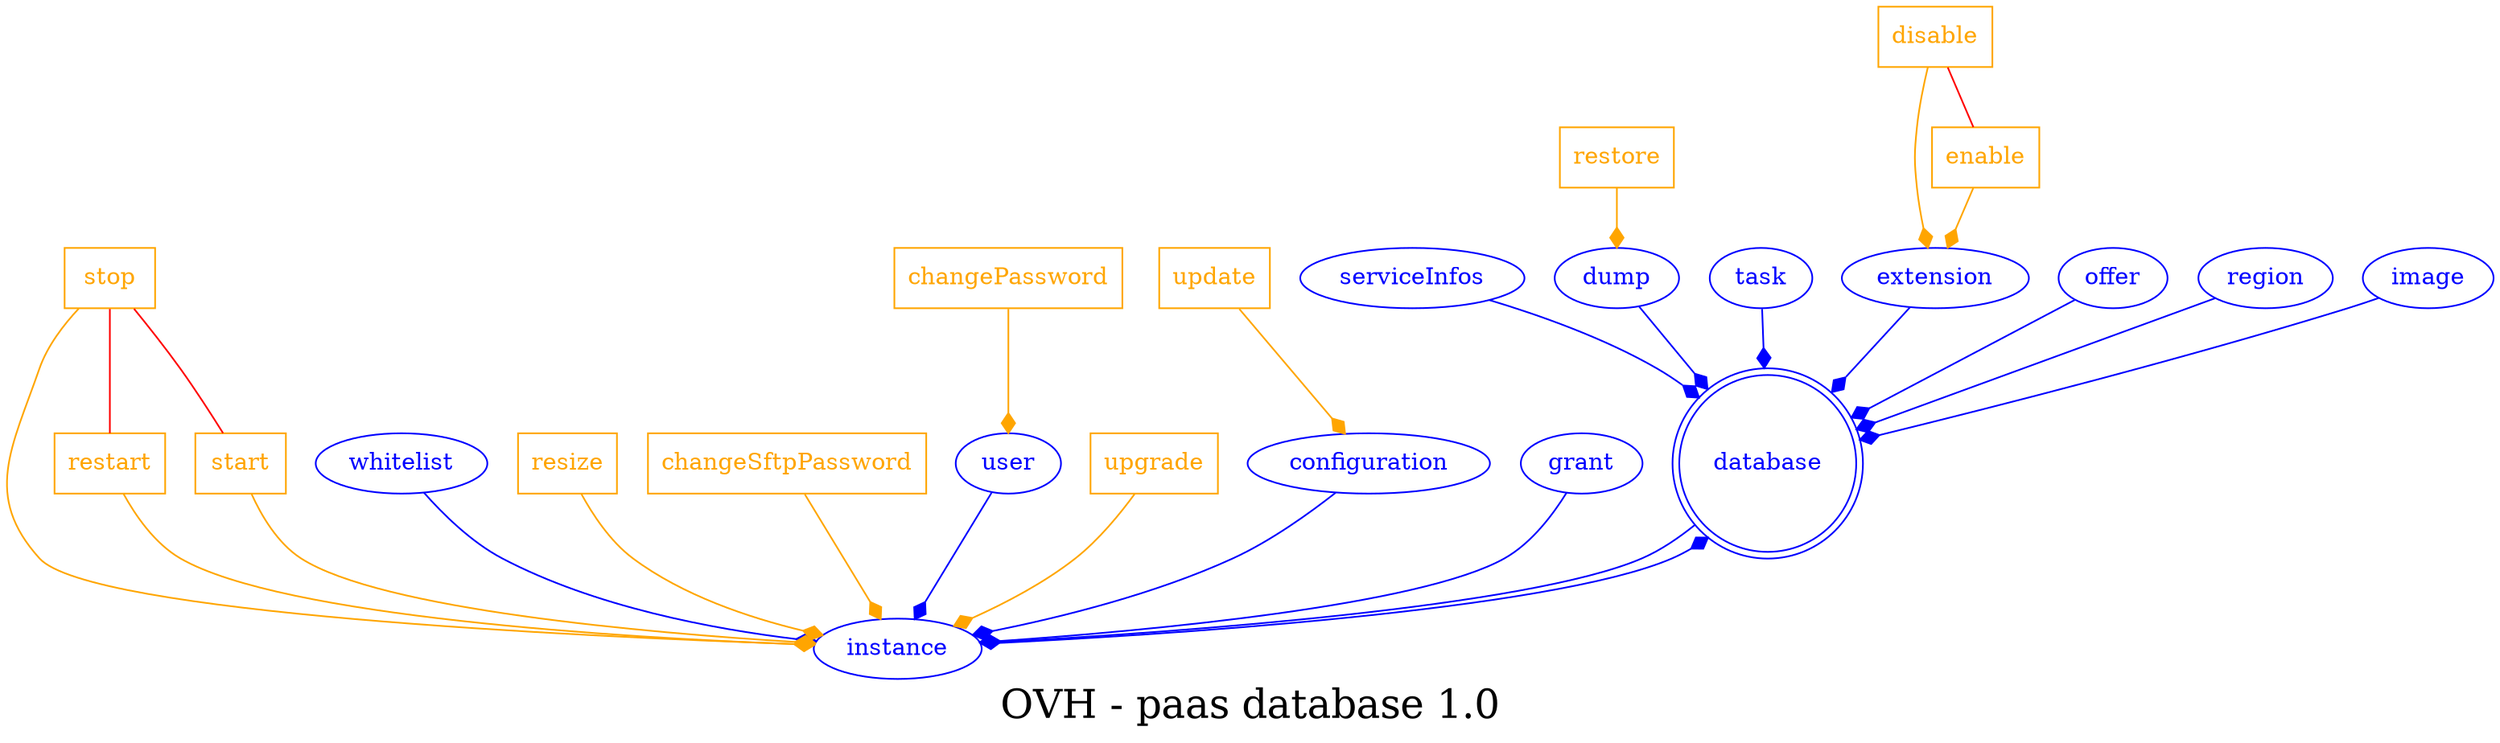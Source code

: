 digraph LexiconGraph {
graph[label="OVH - paas database 1.0", fontsize=24]
splines=true
"database" [color=blue, fontcolor=blue, shape=doublecircle]
"serviceInfos" -> "database" [color=blue, fontcolor=blue, arrowhead=diamond, arrowtail=none]
"serviceInfos" [color=blue, fontcolor=blue, shape=ellipse]
"dump" -> "database" [color=blue, fontcolor=blue, arrowhead=diamond, arrowtail=none]
"dump" [color=blue, fontcolor=blue, shape=ellipse]
"restore" [color=orange, fontcolor=orange, shape=box]
"restore" -> "dump" [color=orange, fontcolor=orange, arrowhead=diamond, arrowtail=none]
"task" -> "database" [color=blue, fontcolor=blue, arrowhead=diamond, arrowtail=none]
"task" [color=blue, fontcolor=blue, shape=ellipse]
"instance" -> "database" [color=blue, fontcolor=blue, arrowhead=diamond, arrowtail=none]
"instance" [color=blue, fontcolor=blue, shape=ellipse]
"restart" [color=orange, fontcolor=orange, shape=box]
"restart" -> "instance" [color=orange, fontcolor=orange, arrowhead=diamond, arrowtail=none]
"stop" -> "restart" [color=red, fontcolor=red, arrowhead=none, arrowtail=none]
"stop" [color=orange, fontcolor=orange, shape=box]
"stop" -> "instance" [color=orange, fontcolor=orange, arrowhead=diamond, arrowtail=none]
"whitelist" -> "instance" [color=blue, fontcolor=blue, arrowhead=diamond, arrowtail=none]
"whitelist" [color=blue, fontcolor=blue, shape=ellipse]
"database" -> "instance" [color=blue, fontcolor=blue, arrowhead=diamond, arrowtail=none]
"extension" -> "database" [color=blue, fontcolor=blue, arrowhead=diamond, arrowtail=none]
"extension" [color=blue, fontcolor=blue, shape=ellipse]
"enable" [color=orange, fontcolor=orange, shape=box]
"enable" -> "extension" [color=orange, fontcolor=orange, arrowhead=diamond, arrowtail=none]
"disable" -> "enable" [color=red, fontcolor=red, arrowhead=none, arrowtail=none]
"disable" [color=orange, fontcolor=orange, shape=box]
"disable" -> "extension" [color=orange, fontcolor=orange, arrowhead=diamond, arrowtail=none]
"resize" [color=orange, fontcolor=orange, shape=box]
"resize" -> "instance" [color=orange, fontcolor=orange, arrowhead=diamond, arrowtail=none]
"changeSftpPassword" [color=orange, fontcolor=orange, shape=box]
"changeSftpPassword" -> "instance" [color=orange, fontcolor=orange, arrowhead=diamond, arrowtail=none]
"user" -> "instance" [color=blue, fontcolor=blue, arrowhead=diamond, arrowtail=none]
"user" [color=blue, fontcolor=blue, shape=ellipse]
"changePassword" [color=orange, fontcolor=orange, shape=box]
"changePassword" -> "user" [color=orange, fontcolor=orange, arrowhead=diamond, arrowtail=none]
"upgrade" [color=orange, fontcolor=orange, shape=box]
"upgrade" -> "instance" [color=orange, fontcolor=orange, arrowhead=diamond, arrowtail=none]
"configuration" -> "instance" [color=blue, fontcolor=blue, arrowhead=diamond, arrowtail=none]
"configuration" [color=blue, fontcolor=blue, shape=ellipse]
"update" [color=orange, fontcolor=orange, shape=box]
"update" -> "configuration" [color=orange, fontcolor=orange, arrowhead=diamond, arrowtail=none]
"start" [color=orange, fontcolor=orange, shape=box]
"start" -> "instance" [color=orange, fontcolor=orange, arrowhead=diamond, arrowtail=none]
"stop" -> "start" [color=red, fontcolor=red, arrowhead=none, arrowtail=none]
"grant" -> "instance" [color=blue, fontcolor=blue, arrowhead=diamond, arrowtail=none]
"grant" [color=blue, fontcolor=blue, shape=ellipse]
"offer" -> "database" [color=blue, fontcolor=blue, arrowhead=diamond, arrowtail=none]
"offer" [color=blue, fontcolor=blue, shape=ellipse]
"region" -> "database" [color=blue, fontcolor=blue, arrowhead=diamond, arrowtail=none]
"region" [color=blue, fontcolor=blue, shape=ellipse]
"image" -> "database" [color=blue, fontcolor=blue, arrowhead=diamond, arrowtail=none]
"image" [color=blue, fontcolor=blue, shape=ellipse]
}
